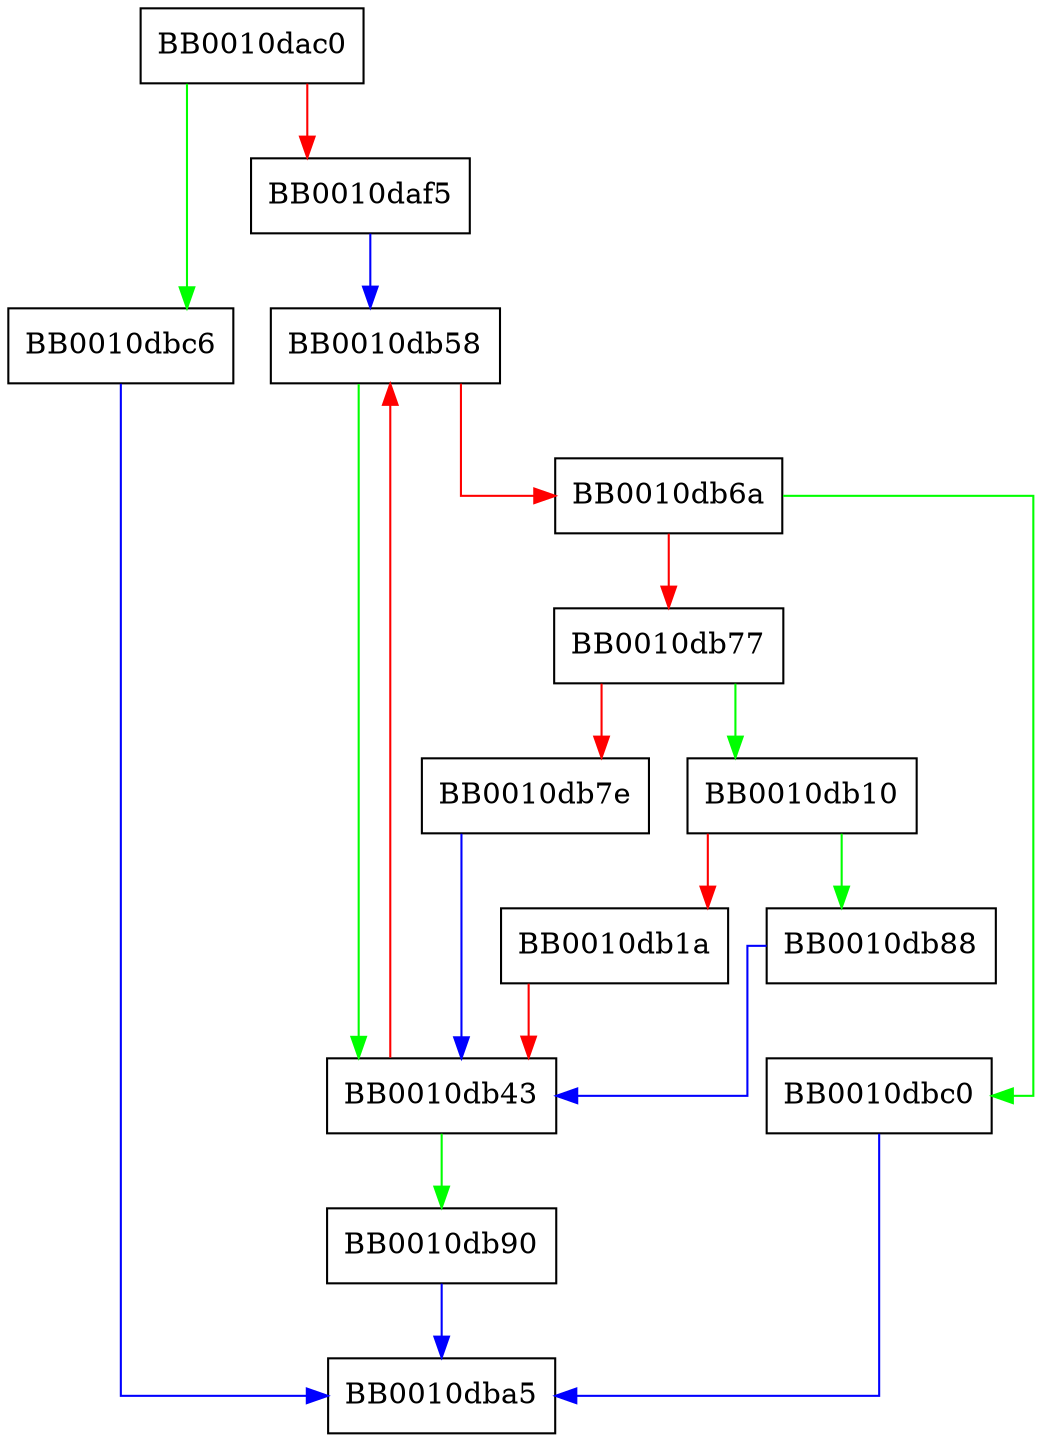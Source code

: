 digraph FUN_0010dac0 {
  node [shape="box"];
  graph [splines=ortho];
  BB0010dac0 -> BB0010dbc6 [color="green"];
  BB0010dac0 -> BB0010daf5 [color="red"];
  BB0010daf5 -> BB0010db58 [color="blue"];
  BB0010db10 -> BB0010db88 [color="green"];
  BB0010db10 -> BB0010db1a [color="red"];
  BB0010db1a -> BB0010db43 [color="red"];
  BB0010db43 -> BB0010db90 [color="green"];
  BB0010db43 -> BB0010db58 [color="red"];
  BB0010db58 -> BB0010db43 [color="green"];
  BB0010db58 -> BB0010db6a [color="red"];
  BB0010db6a -> BB0010dbc0 [color="green"];
  BB0010db6a -> BB0010db77 [color="red"];
  BB0010db77 -> BB0010db10 [color="green"];
  BB0010db77 -> BB0010db7e [color="red"];
  BB0010db7e -> BB0010db43 [color="blue"];
  BB0010db88 -> BB0010db43 [color="blue"];
  BB0010db90 -> BB0010dba5 [color="blue"];
  BB0010dbc0 -> BB0010dba5 [color="blue"];
  BB0010dbc6 -> BB0010dba5 [color="blue"];
}